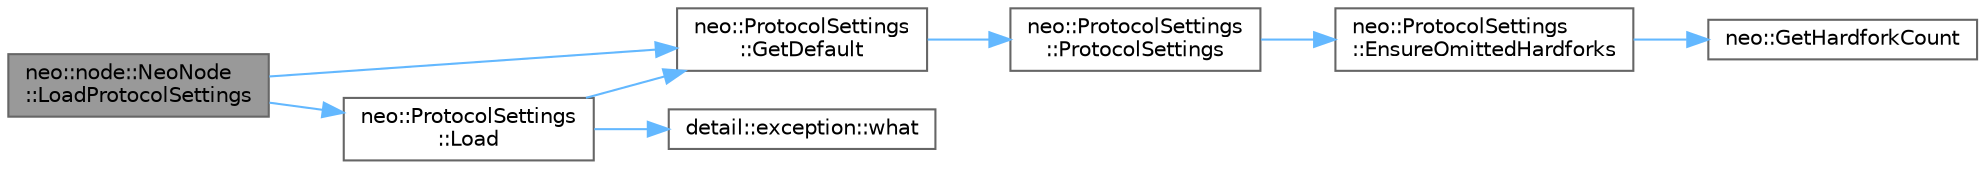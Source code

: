 digraph "neo::node::NeoNode::LoadProtocolSettings"
{
 // LATEX_PDF_SIZE
  bgcolor="transparent";
  edge [fontname=Helvetica,fontsize=10,labelfontname=Helvetica,labelfontsize=10];
  node [fontname=Helvetica,fontsize=10,shape=box,height=0.2,width=0.4];
  rankdir="LR";
  Node1 [id="Node000001",label="neo::node::NeoNode\l::LoadProtocolSettings",height=0.2,width=0.4,color="gray40", fillcolor="grey60", style="filled", fontcolor="black",tooltip=" "];
  Node1 -> Node2 [id="edge1_Node000001_Node000002",color="steelblue1",style="solid",tooltip=" "];
  Node2 [id="Node000002",label="neo::ProtocolSettings\l::GetDefault",height=0.2,width=0.4,color="grey40", fillcolor="white", style="filled",URL="$classneo_1_1_protocol_settings.html#a52fdd62f15038469ca2a98e2b1fdfbab",tooltip="Gets the default protocol settings."];
  Node2 -> Node3 [id="edge2_Node000002_Node000003",color="steelblue1",style="solid",tooltip=" "];
  Node3 [id="Node000003",label="neo::ProtocolSettings\l::ProtocolSettings",height=0.2,width=0.4,color="grey40", fillcolor="white", style="filled",URL="$classneo_1_1_protocol_settings.html#af6990976fcd61b485128cafb66c30b46",tooltip="Constructs default ProtocolSettings."];
  Node3 -> Node4 [id="edge3_Node000003_Node000004",color="steelblue1",style="solid",tooltip=" "];
  Node4 [id="Node000004",label="neo::ProtocolSettings\l::EnsureOmittedHardforks",height=0.2,width=0.4,color="grey40", fillcolor="white", style="filled",URL="$classneo_1_1_protocol_settings.html#ab1b1c4b9072e2360b7030ad1ff5bf051",tooltip="Ensures all hardforks have entries in the configuration."];
  Node4 -> Node5 [id="edge4_Node000004_Node000005",color="steelblue1",style="solid",tooltip=" "];
  Node5 [id="Node000005",label="neo::GetHardforkCount",height=0.2,width=0.4,color="grey40", fillcolor="white", style="filled",URL="$namespaceneo.html#a23b135857938c767dcf148af86dae0e5",tooltip="Get the total number of defined hardforks."];
  Node1 -> Node6 [id="edge5_Node000001_Node000006",color="steelblue1",style="solid",tooltip=" "];
  Node6 [id="Node000006",label="neo::ProtocolSettings\l::Load",height=0.2,width=0.4,color="grey40", fillcolor="white", style="filled",URL="$classneo_1_1_protocol_settings.html#a0637900d0c018e00e02a0504e435862f",tooltip="Loads protocol settings from a JSON file."];
  Node6 -> Node2 [id="edge6_Node000006_Node000002",color="steelblue1",style="solid",tooltip=" "];
  Node6 -> Node7 [id="edge7_Node000006_Node000007",color="steelblue1",style="solid",tooltip=" "];
  Node7 [id="Node000007",label="detail::exception::what",height=0.2,width=0.4,color="grey40", fillcolor="white", style="filled",URL="$classdetail_1_1exception.html#ae75d7315f5f2d85958da6d961375caf0",tooltip="returns the explanatory string"];
}
